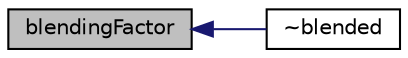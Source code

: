 digraph "blendingFactor"
{
  bgcolor="transparent";
  edge [fontname="Helvetica",fontsize="10",labelfontname="Helvetica",labelfontsize="10"];
  node [fontname="Helvetica",fontsize="10",shape=record];
  rankdir="LR";
  Node1 [label="blendingFactor",height=0.2,width=0.4,color="black", fillcolor="grey75", style="filled", fontcolor="black"];
  Node1 -> Node2 [dir="back",color="midnightblue",fontsize="10",style="solid",fontname="Helvetica"];
  Node2 [label="~blended",height=0.2,width=0.4,color="black",URL="$a00136.html#a5cd6a7979f1060c5ac8a3ebb109e74d3",tooltip="Destructor. "];
}
